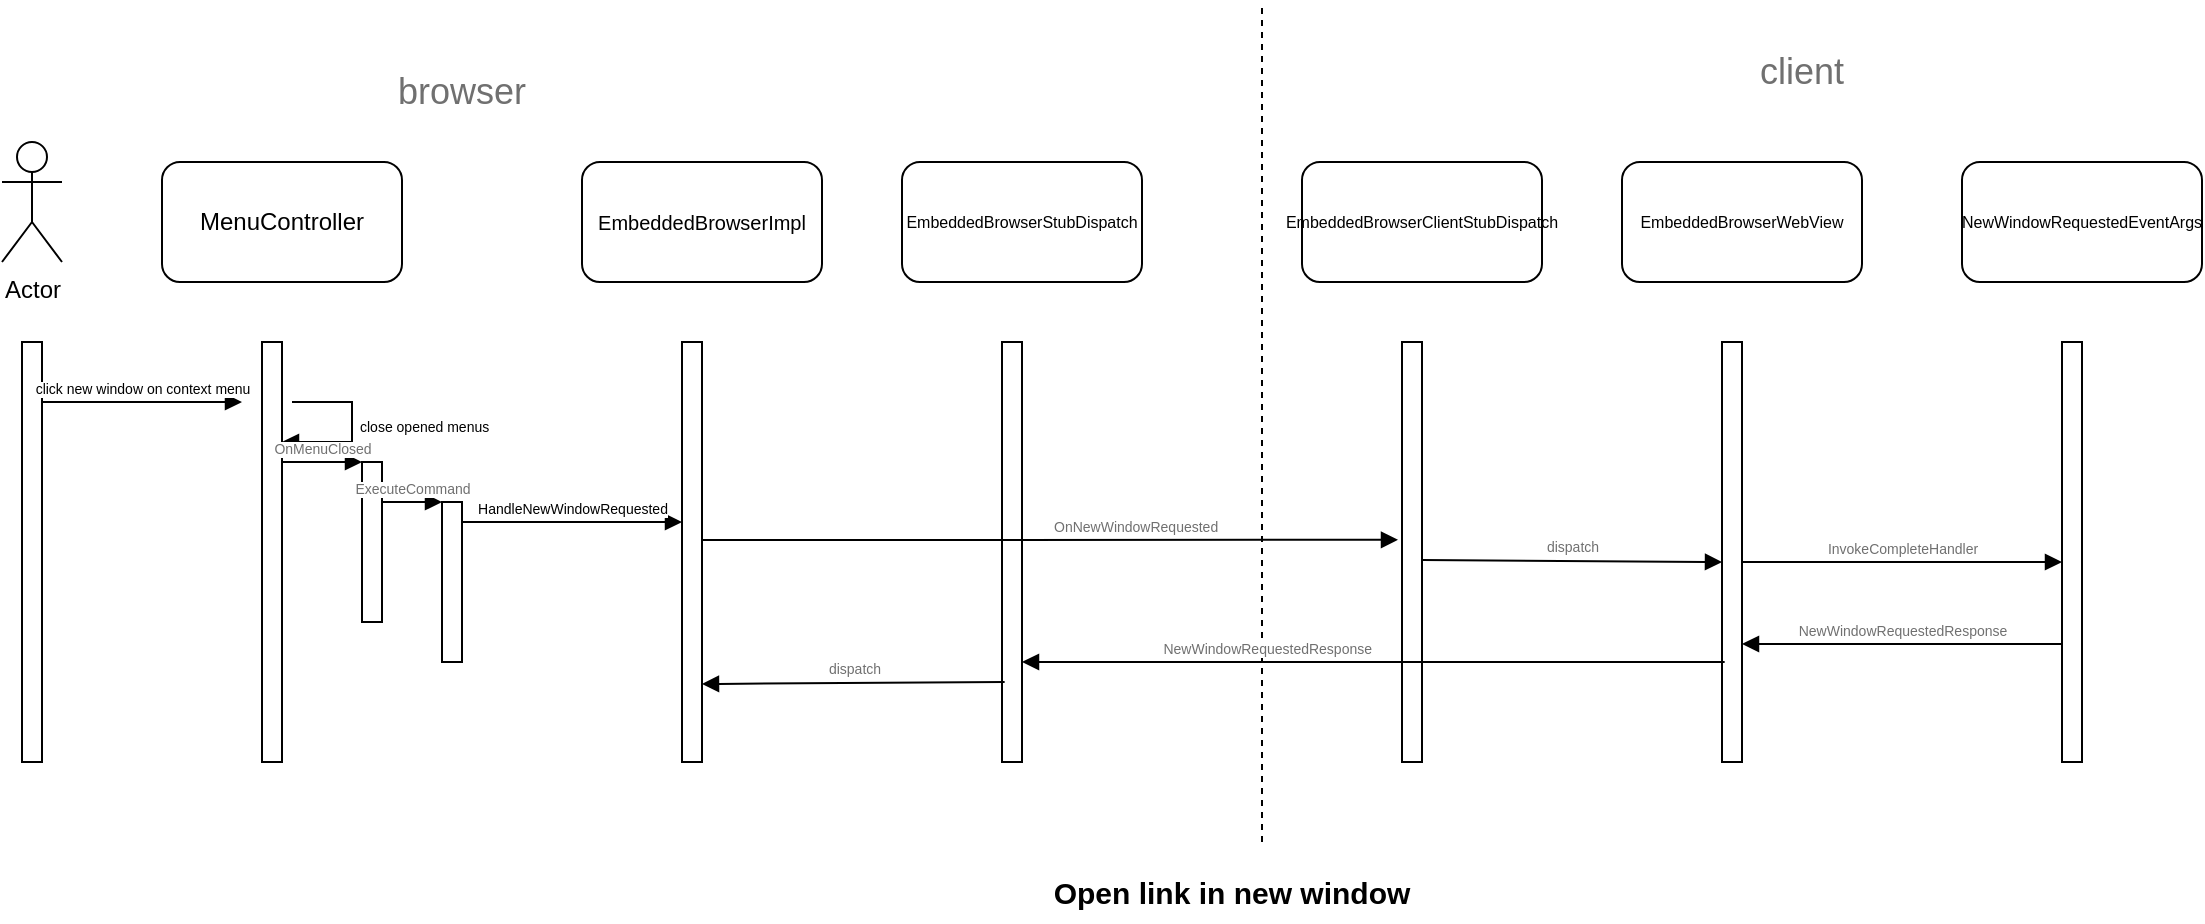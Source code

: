 <mxfile version="20.8.0" type="github">
  <diagram id="kgpKYQtTHZ0yAKxKKP6v" name="Page-1">
    <mxGraphModel dx="747" dy="508" grid="1" gridSize="10" guides="0" tooltips="1" connect="0" arrows="1" fold="1" page="1" pageScale="1" pageWidth="1200" pageHeight="1600" math="0" shadow="0">
      <root>
        <mxCell id="0" />
        <mxCell id="1" parent="0" />
        <mxCell id="MPsMj3CxYx6R0UwsIFe--1" value="Actor" style="shape=umlActor;verticalLabelPosition=bottom;verticalAlign=top;html=1;outlineConnect=0;" parent="1" vertex="1">
          <mxGeometry x="50" y="90" width="30" height="60" as="geometry" />
        </mxCell>
        <mxCell id="MPsMj3CxYx6R0UwsIFe--2" value="" style="html=1;points=[];perimeter=orthogonalPerimeter;" parent="1" vertex="1">
          <mxGeometry x="60" y="190" width="10" height="210" as="geometry" />
        </mxCell>
        <mxCell id="MPsMj3CxYx6R0UwsIFe--3" value="" style="html=1;points=[];perimeter=orthogonalPerimeter;" parent="1" vertex="1">
          <mxGeometry x="180" y="190" width="10" height="210" as="geometry" />
        </mxCell>
        <mxCell id="MPsMj3CxYx6R0UwsIFe--4" value="MenuController" style="rounded=1;whiteSpace=wrap;html=1;" parent="1" vertex="1">
          <mxGeometry x="130" y="100" width="120" height="60" as="geometry" />
        </mxCell>
        <mxCell id="MPsMj3CxYx6R0UwsIFe--5" value="" style="html=1;points=[];perimeter=orthogonalPerimeter;" parent="1" vertex="1">
          <mxGeometry x="390" y="190" width="10" height="210" as="geometry" />
        </mxCell>
        <mxCell id="MPsMj3CxYx6R0UwsIFe--6" value="EmbeddedBrowserImpl" style="rounded=1;whiteSpace=wrap;html=1;fontSize=10;" parent="1" vertex="1">
          <mxGeometry x="340" y="100" width="120" height="60" as="geometry" />
        </mxCell>
        <mxCell id="MPsMj3CxYx6R0UwsIFe--11" value="click new window on context menu" style="html=1;verticalAlign=bottom;endArrow=block;rounded=0;fontSize=7;" parent="1" edge="1">
          <mxGeometry width="80" relative="1" as="geometry">
            <mxPoint x="70" y="220" as="sourcePoint" />
            <mxPoint x="170" y="220" as="targetPoint" />
          </mxGeometry>
        </mxCell>
        <mxCell id="MPsMj3CxYx6R0UwsIFe--18" value="close opened menus" style="edgeStyle=orthogonalEdgeStyle;html=1;align=left;spacingLeft=2;endArrow=block;rounded=0;fontSize=7;" parent="1" edge="1">
          <mxGeometry relative="1" as="geometry">
            <mxPoint x="195" y="220" as="sourcePoint" />
            <Array as="points">
              <mxPoint x="225" y="220" />
            </Array>
            <mxPoint x="190" y="240" as="targetPoint" />
          </mxGeometry>
        </mxCell>
        <mxCell id="MPsMj3CxYx6R0UwsIFe--19" value="HandleNewWindowRequested" style="html=1;verticalAlign=bottom;endArrow=block;rounded=0;fontSize=7;" parent="1" edge="1">
          <mxGeometry width="80" relative="1" as="geometry">
            <mxPoint x="280" y="280" as="sourcePoint" />
            <mxPoint x="390" y="280" as="targetPoint" />
          </mxGeometry>
        </mxCell>
        <mxCell id="MPsMj3CxYx6R0UwsIFe--22" value="" style="html=1;points=[];perimeter=orthogonalPerimeter;labelBackgroundColor=none;fontSize=7;fontColor=#707070;" parent="1" vertex="1">
          <mxGeometry x="230" y="250" width="10" height="80" as="geometry" />
        </mxCell>
        <mxCell id="MPsMj3CxYx6R0UwsIFe--23" value="OnMenuClosed" style="html=1;verticalAlign=bottom;endArrow=block;entryX=0;entryY=0;rounded=0;fontSize=7;fontColor=#707070;" parent="1" target="MPsMj3CxYx6R0UwsIFe--22" edge="1">
          <mxGeometry relative="1" as="geometry">
            <mxPoint x="190" y="250" as="sourcePoint" />
          </mxGeometry>
        </mxCell>
        <mxCell id="MPsMj3CxYx6R0UwsIFe--25" value="" style="html=1;points=[];perimeter=orthogonalPerimeter;labelBackgroundColor=none;fontSize=7;fontColor=#707070;" parent="1" vertex="1">
          <mxGeometry x="270" y="270" width="10" height="80" as="geometry" />
        </mxCell>
        <mxCell id="MPsMj3CxYx6R0UwsIFe--26" value="ExecuteCommand" style="html=1;verticalAlign=bottom;endArrow=block;entryX=0;entryY=0;rounded=0;fontSize=7;fontColor=#707070;" parent="1" target="MPsMj3CxYx6R0UwsIFe--25" edge="1">
          <mxGeometry relative="1" as="geometry">
            <mxPoint x="240" y="270" as="sourcePoint" />
          </mxGeometry>
        </mxCell>
        <mxCell id="MPsMj3CxYx6R0UwsIFe--408" value="" style="html=1;points=[];perimeter=orthogonalPerimeter;" parent="1" vertex="1">
          <mxGeometry x="750" y="190" width="10" height="210" as="geometry" />
        </mxCell>
        <mxCell id="MPsMj3CxYx6R0UwsIFe--409" value="EmbeddedBrowserClientStubDispatch" style="rounded=1;whiteSpace=wrap;html=1;verticalAlign=middle;fontSize=8;" parent="1" vertex="1">
          <mxGeometry x="700" y="100" width="120" height="60" as="geometry" />
        </mxCell>
        <mxCell id="MPsMj3CxYx6R0UwsIFe--410" value="" style="endArrow=none;dashed=1;html=1;rounded=0;fontSize=7;fontColor=#707070;" parent="1" edge="1">
          <mxGeometry width="50" height="50" relative="1" as="geometry">
            <mxPoint x="680" y="440" as="sourcePoint" />
            <mxPoint x="680" y="20" as="targetPoint" />
          </mxGeometry>
        </mxCell>
        <mxCell id="MPsMj3CxYx6R0UwsIFe--411" value="&lt;font style=&quot;font-size: 18px;&quot;&gt;client&lt;/font&gt;" style="text;html=1;strokeColor=none;fillColor=none;align=center;verticalAlign=middle;whiteSpace=wrap;rounded=0;labelBackgroundColor=none;fontSize=7;fontColor=#707070;" parent="1" vertex="1">
          <mxGeometry x="920" y="40" width="60" height="30" as="geometry" />
        </mxCell>
        <mxCell id="MPsMj3CxYx6R0UwsIFe--412" value="browser" style="text;html=1;strokeColor=none;fillColor=none;align=center;verticalAlign=middle;whiteSpace=wrap;rounded=0;labelBackgroundColor=none;fontSize=18;fontColor=#707070;" parent="1" vertex="1">
          <mxGeometry x="250" y="50" width="60" height="30" as="geometry" />
        </mxCell>
        <mxCell id="MPsMj3CxYx6R0UwsIFe--416" value="" style="html=1;points=[];perimeter=orthogonalPerimeter;" parent="1" vertex="1">
          <mxGeometry x="910" y="190" width="10" height="210" as="geometry" />
        </mxCell>
        <mxCell id="MPsMj3CxYx6R0UwsIFe--417" value="EmbeddedBrowserWebView" style="rounded=1;whiteSpace=wrap;html=1;fontSize=8;" parent="1" vertex="1">
          <mxGeometry x="860" y="100" width="120" height="60" as="geometry" />
        </mxCell>
        <mxCell id="MPsMj3CxYx6R0UwsIFe--418" value="dispatch" style="html=1;verticalAlign=bottom;endArrow=block;rounded=0;fontSize=7;fontColor=#707070;" parent="1" edge="1">
          <mxGeometry width="80" relative="1" as="geometry">
            <mxPoint x="760" y="299" as="sourcePoint" />
            <mxPoint x="910" y="300" as="targetPoint" />
          </mxGeometry>
        </mxCell>
        <mxCell id="MPsMj3CxYx6R0UwsIFe--423" value="" style="html=1;points=[];perimeter=orthogonalPerimeter;" parent="1" vertex="1">
          <mxGeometry x="1080" y="190" width="10" height="210" as="geometry" />
        </mxCell>
        <mxCell id="MPsMj3CxYx6R0UwsIFe--424" value="NewWindowRequestedEventArgs" style="rounded=1;whiteSpace=wrap;html=1;fontSize=8;" parent="1" vertex="1">
          <mxGeometry x="1030" y="100" width="120" height="60" as="geometry" />
        </mxCell>
        <mxCell id="MPsMj3CxYx6R0UwsIFe--425" value="InvokeCompleteHandler" style="html=1;verticalAlign=bottom;endArrow=block;rounded=0;fontSize=7;fontColor=#707070;" parent="1" edge="1">
          <mxGeometry width="80" relative="1" as="geometry">
            <mxPoint x="920" y="300" as="sourcePoint" />
            <mxPoint x="1080" y="300" as="targetPoint" />
          </mxGeometry>
        </mxCell>
        <mxCell id="MPsMj3CxYx6R0UwsIFe--426" value="NewWindowRequestedResponse" style="html=1;verticalAlign=bottom;endArrow=block;rounded=0;fontSize=7;fontColor=#707070;" parent="1" edge="1">
          <mxGeometry width="80" relative="1" as="geometry">
            <mxPoint x="1080" y="341" as="sourcePoint" />
            <mxPoint x="920" y="341" as="targetPoint" />
          </mxGeometry>
        </mxCell>
        <mxCell id="MPsMj3CxYx6R0UwsIFe--427" value="" style="html=1;points=[];perimeter=orthogonalPerimeter;" parent="1" vertex="1">
          <mxGeometry x="550" y="190" width="10" height="210" as="geometry" />
        </mxCell>
        <mxCell id="MPsMj3CxYx6R0UwsIFe--428" value="EmbeddedBrowserStubDispatch" style="rounded=1;whiteSpace=wrap;html=1;verticalAlign=middle;fontSize=8;" parent="1" vertex="1">
          <mxGeometry x="500" y="100" width="120" height="60" as="geometry" />
        </mxCell>
        <mxCell id="MPsMj3CxYx6R0UwsIFe--429" value="NewWindowRequestedResponse" style="html=1;verticalAlign=bottom;endArrow=block;rounded=0;fontSize=7;fontColor=#707070;align=right;" parent="1" edge="1">
          <mxGeometry width="80" relative="1" as="geometry">
            <mxPoint x="911.33" y="350" as="sourcePoint" />
            <mxPoint x="560" y="350" as="targetPoint" />
          </mxGeometry>
        </mxCell>
        <mxCell id="MPsMj3CxYx6R0UwsIFe--430" value="dispatch" style="html=1;verticalAlign=bottom;endArrow=block;rounded=0;fontSize=7;fontColor=#707070;" parent="1" edge="1">
          <mxGeometry width="80" relative="1" as="geometry">
            <mxPoint x="551.33" y="360" as="sourcePoint" />
            <mxPoint x="400" y="361" as="targetPoint" />
          </mxGeometry>
        </mxCell>
        <mxCell id="MPsMj3CxYx6R0UwsIFe--415" value="OnNewWindowRequested" style="html=1;verticalAlign=bottom;endArrow=block;rounded=0;fontSize=7;fontColor=#707070;entryX=-0.2;entryY=0.471;entryDx=0;entryDy=0;entryPerimeter=0;align=left;" parent="1" target="MPsMj3CxYx6R0UwsIFe--408" edge="1">
          <mxGeometry width="80" relative="1" as="geometry">
            <mxPoint x="400" y="289" as="sourcePoint" />
            <mxPoint x="550" y="290" as="targetPoint" />
          </mxGeometry>
        </mxCell>
        <mxCell id="mseEbR-Iqw0ZEHe9fCSF-1" value="&lt;font style=&quot;font-size: 15px;&quot;&gt;&lt;b&gt;Open link in new window&lt;/b&gt;&lt;/font&gt;" style="text;html=1;strokeColor=none;fillColor=none;align=center;verticalAlign=middle;whiteSpace=wrap;rounded=0;" vertex="1" parent="1">
          <mxGeometry x="570" y="450" width="190" height="30" as="geometry" />
        </mxCell>
      </root>
    </mxGraphModel>
  </diagram>
</mxfile>
